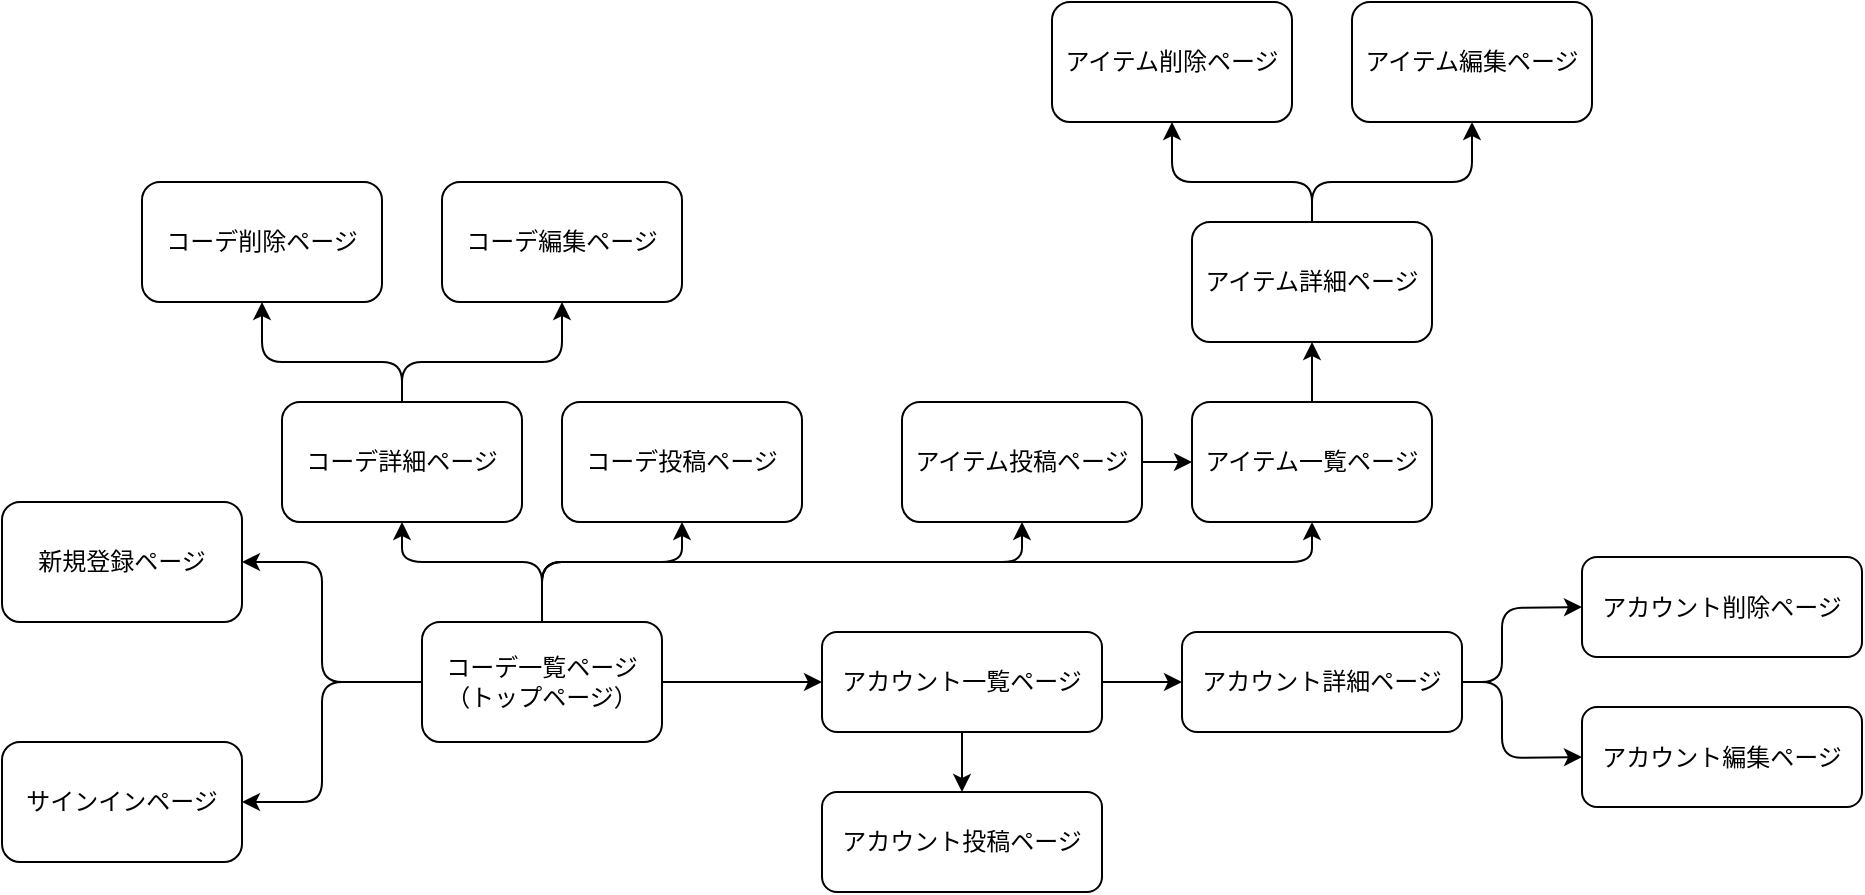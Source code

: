 <mxfile>
    <diagram id="QbgaOCWx3fYEi7nnqSpu" name="ページ1">
        <mxGraphModel dx="886" dy="538" grid="1" gridSize="10" guides="1" tooltips="1" connect="1" arrows="1" fold="1" page="1" pageScale="1" pageWidth="827" pageHeight="1169" math="0" shadow="0">
            <root>
                <mxCell id="0"/>
                <mxCell id="1" parent="0"/>
                <mxCell id="24" style="edgeStyle=none;html=1;" edge="1" parent="1" source="2" target="22">
                    <mxGeometry relative="1" as="geometry"/>
                </mxCell>
                <mxCell id="32" style="edgeStyle=none;html=1;exitX=0;exitY=0.5;exitDx=0;exitDy=0;entryX=1;entryY=0.5;entryDx=0;entryDy=0;" edge="1" parent="1" source="2" target="8">
                    <mxGeometry relative="1" as="geometry">
                        <Array as="points">
                            <mxPoint x="180" y="360"/>
                            <mxPoint x="180" y="300"/>
                        </Array>
                    </mxGeometry>
                </mxCell>
                <mxCell id="33" style="edgeStyle=none;html=1;exitX=0;exitY=0.5;exitDx=0;exitDy=0;entryX=1;entryY=0.5;entryDx=0;entryDy=0;" edge="1" parent="1" source="2" target="9">
                    <mxGeometry relative="1" as="geometry">
                        <Array as="points">
                            <mxPoint x="180" y="360"/>
                            <mxPoint x="180" y="420"/>
                        </Array>
                    </mxGeometry>
                </mxCell>
                <mxCell id="39" style="edgeStyle=none;html=1;entryX=0.5;entryY=1;entryDx=0;entryDy=0;exitX=0.5;exitY=0;exitDx=0;exitDy=0;" edge="1" parent="1" source="2" target="6">
                    <mxGeometry relative="1" as="geometry">
                        <mxPoint x="290" y="300" as="sourcePoint"/>
                        <Array as="points">
                            <mxPoint x="290" y="300"/>
                            <mxPoint x="360" y="300"/>
                        </Array>
                    </mxGeometry>
                </mxCell>
                <mxCell id="40" style="edgeStyle=none;html=1;exitX=0.5;exitY=0;exitDx=0;exitDy=0;entryX=0.5;entryY=1;entryDx=0;entryDy=0;" edge="1" parent="1" source="2" target="5">
                    <mxGeometry relative="1" as="geometry">
                        <Array as="points">
                            <mxPoint x="290" y="300"/>
                            <mxPoint x="220" y="300"/>
                        </Array>
                    </mxGeometry>
                </mxCell>
                <mxCell id="47" style="edgeStyle=none;html=1;exitX=0.5;exitY=0;exitDx=0;exitDy=0;entryX=0.5;entryY=1;entryDx=0;entryDy=0;" edge="1" parent="1" source="2" target="44">
                    <mxGeometry relative="1" as="geometry">
                        <Array as="points">
                            <mxPoint x="290" y="300"/>
                            <mxPoint x="675" y="300"/>
                        </Array>
                    </mxGeometry>
                </mxCell>
                <mxCell id="2" value="コーデ一覧ページ&lt;br&gt;（トップページ）" style="rounded=1;whiteSpace=wrap;html=1;" vertex="1" parent="1">
                    <mxGeometry x="230" y="330" width="120" height="60" as="geometry"/>
                </mxCell>
                <mxCell id="3" value="コーデ削除ページ" style="rounded=1;whiteSpace=wrap;html=1;" vertex="1" parent="1">
                    <mxGeometry x="90" y="110" width="120" height="60" as="geometry"/>
                </mxCell>
                <mxCell id="4" value="コーデ編集ページ" style="rounded=1;whiteSpace=wrap;html=1;" vertex="1" parent="1">
                    <mxGeometry x="240" y="110" width="120" height="60" as="geometry"/>
                </mxCell>
                <mxCell id="5" value="コーデ詳細ページ" style="rounded=1;whiteSpace=wrap;html=1;" vertex="1" parent="1">
                    <mxGeometry x="160" y="220" width="120" height="60" as="geometry"/>
                </mxCell>
                <mxCell id="6" value="コーデ投稿ページ" style="rounded=1;whiteSpace=wrap;html=1;" vertex="1" parent="1">
                    <mxGeometry x="300" y="220" width="120" height="60" as="geometry"/>
                </mxCell>
                <mxCell id="8" value="新規登録ページ" style="rounded=1;whiteSpace=wrap;html=1;" vertex="1" parent="1">
                    <mxGeometry x="20" y="270" width="120" height="60" as="geometry"/>
                </mxCell>
                <mxCell id="9" value="サインインページ" style="rounded=1;whiteSpace=wrap;html=1;" vertex="1" parent="1">
                    <mxGeometry x="20" y="390" width="120" height="60" as="geometry"/>
                </mxCell>
                <mxCell id="11" value="アカウント編集ページ" style="rounded=1;whiteSpace=wrap;html=1;" vertex="1" parent="1">
                    <mxGeometry x="810" y="372.5" width="140" height="50" as="geometry"/>
                </mxCell>
                <mxCell id="14" value="アイテム削除ページ" style="rounded=1;whiteSpace=wrap;html=1;" vertex="1" parent="1">
                    <mxGeometry x="545" y="20" width="120" height="60" as="geometry"/>
                </mxCell>
                <mxCell id="15" value="アイテム編集ページ" style="rounded=1;whiteSpace=wrap;html=1;" vertex="1" parent="1">
                    <mxGeometry x="695" y="20" width="120" height="60" as="geometry"/>
                </mxCell>
                <mxCell id="16" value="アイテム詳細ページ" style="rounded=1;whiteSpace=wrap;html=1;" vertex="1" parent="1">
                    <mxGeometry x="615" y="130" width="120" height="60" as="geometry"/>
                </mxCell>
                <mxCell id="46" style="edgeStyle=none;html=1;exitX=0.5;exitY=0;exitDx=0;exitDy=0;" edge="1" parent="1" source="2" target="17">
                    <mxGeometry relative="1" as="geometry">
                        <Array as="points">
                            <mxPoint x="290" y="300"/>
                            <mxPoint x="530" y="300"/>
                        </Array>
                    </mxGeometry>
                </mxCell>
                <mxCell id="49" style="edgeStyle=none;html=1;exitX=1;exitY=0.5;exitDx=0;exitDy=0;entryX=0;entryY=0.5;entryDx=0;entryDy=0;" edge="1" parent="1" source="17" target="44">
                    <mxGeometry relative="1" as="geometry"/>
                </mxCell>
                <mxCell id="17" value="アイテム投稿ページ" style="rounded=1;whiteSpace=wrap;html=1;" vertex="1" parent="1">
                    <mxGeometry x="470" y="220" width="120" height="60" as="geometry"/>
                </mxCell>
                <mxCell id="19" value="アカウント投稿ページ" style="rounded=1;whiteSpace=wrap;html=1;" vertex="1" parent="1">
                    <mxGeometry x="430" y="415" width="140" height="50" as="geometry"/>
                </mxCell>
                <mxCell id="20" value="アカウント削除ページ" style="rounded=1;whiteSpace=wrap;html=1;" vertex="1" parent="1">
                    <mxGeometry x="810" y="297.5" width="140" height="50" as="geometry"/>
                </mxCell>
                <mxCell id="28" style="edgeStyle=none;html=1;exitX=1;exitY=0.5;exitDx=0;exitDy=0;entryX=0;entryY=0.5;entryDx=0;entryDy=0;" edge="1" parent="1" source="21" target="11">
                    <mxGeometry relative="1" as="geometry">
                        <Array as="points">
                            <mxPoint x="770" y="360"/>
                            <mxPoint x="770" y="398"/>
                        </Array>
                    </mxGeometry>
                </mxCell>
                <mxCell id="21" value="アカウント詳細ページ" style="rounded=1;whiteSpace=wrap;html=1;" vertex="1" parent="1">
                    <mxGeometry x="610" y="335" width="140" height="50" as="geometry"/>
                </mxCell>
                <mxCell id="25" style="edgeStyle=none;html=1;exitX=0.5;exitY=1;exitDx=0;exitDy=0;entryX=0.5;entryY=0;entryDx=0;entryDy=0;" edge="1" parent="1" source="22" target="19">
                    <mxGeometry relative="1" as="geometry"/>
                </mxCell>
                <mxCell id="27" style="edgeStyle=none;html=1;entryX=0;entryY=0.5;entryDx=0;entryDy=0;" edge="1" parent="1" source="22" target="21">
                    <mxGeometry relative="1" as="geometry"/>
                </mxCell>
                <mxCell id="22" value="アカウント一覧ページ" style="rounded=1;whiteSpace=wrap;html=1;" vertex="1" parent="1">
                    <mxGeometry x="430" y="335" width="140" height="50" as="geometry"/>
                </mxCell>
                <mxCell id="29" style="edgeStyle=none;html=1;entryX=0;entryY=0.5;entryDx=0;entryDy=0;exitX=1;exitY=0.5;exitDx=0;exitDy=0;" edge="1" parent="1" source="21" target="20">
                    <mxGeometry relative="1" as="geometry">
                        <mxPoint x="760" y="360" as="sourcePoint"/>
                        <mxPoint x="790" y="370" as="targetPoint"/>
                        <Array as="points">
                            <mxPoint x="770" y="360"/>
                            <mxPoint x="770" y="323"/>
                        </Array>
                    </mxGeometry>
                </mxCell>
                <mxCell id="34" style="edgeStyle=none;html=1;entryX=0.5;entryY=1;entryDx=0;entryDy=0;" edge="1" parent="1" target="4">
                    <mxGeometry relative="1" as="geometry">
                        <mxPoint x="220" y="220" as="sourcePoint"/>
                        <mxPoint x="240" y="219.2" as="targetPoint"/>
                        <Array as="points">
                            <mxPoint x="220" y="200"/>
                            <mxPoint x="300" y="200"/>
                        </Array>
                    </mxGeometry>
                </mxCell>
                <mxCell id="35" style="edgeStyle=none;html=1;entryX=0.5;entryY=1;entryDx=0;entryDy=0;" edge="1" parent="1" target="3">
                    <mxGeometry relative="1" as="geometry">
                        <mxPoint x="220" y="219.2" as="sourcePoint"/>
                        <mxPoint x="240" y="144.2" as="targetPoint"/>
                        <Array as="points">
                            <mxPoint x="220" y="200"/>
                            <mxPoint x="150" y="200"/>
                        </Array>
                    </mxGeometry>
                </mxCell>
                <mxCell id="41" style="edgeStyle=none;html=1;entryX=0.5;entryY=1;entryDx=0;entryDy=0;" edge="1" parent="1">
                    <mxGeometry relative="1" as="geometry">
                        <mxPoint x="675" y="130" as="sourcePoint"/>
                        <mxPoint x="755" y="80" as="targetPoint"/>
                        <Array as="points">
                            <mxPoint x="675" y="110"/>
                            <mxPoint x="755" y="110"/>
                        </Array>
                    </mxGeometry>
                </mxCell>
                <mxCell id="42" style="edgeStyle=none;html=1;entryX=0.5;entryY=1;entryDx=0;entryDy=0;" edge="1" parent="1">
                    <mxGeometry relative="1" as="geometry">
                        <mxPoint x="675" y="129.2" as="sourcePoint"/>
                        <mxPoint x="605" y="80" as="targetPoint"/>
                        <Array as="points">
                            <mxPoint x="675" y="110"/>
                            <mxPoint x="605" y="110"/>
                        </Array>
                    </mxGeometry>
                </mxCell>
                <mxCell id="48" style="edgeStyle=none;html=1;exitX=0.5;exitY=0;exitDx=0;exitDy=0;entryX=0.5;entryY=1;entryDx=0;entryDy=0;" edge="1" parent="1" source="44" target="16">
                    <mxGeometry relative="1" as="geometry"/>
                </mxCell>
                <mxCell id="44" value="アイテム一覧ページ" style="rounded=1;whiteSpace=wrap;html=1;" vertex="1" parent="1">
                    <mxGeometry x="615" y="220" width="120" height="60" as="geometry"/>
                </mxCell>
            </root>
        </mxGraphModel>
    </diagram>
</mxfile>